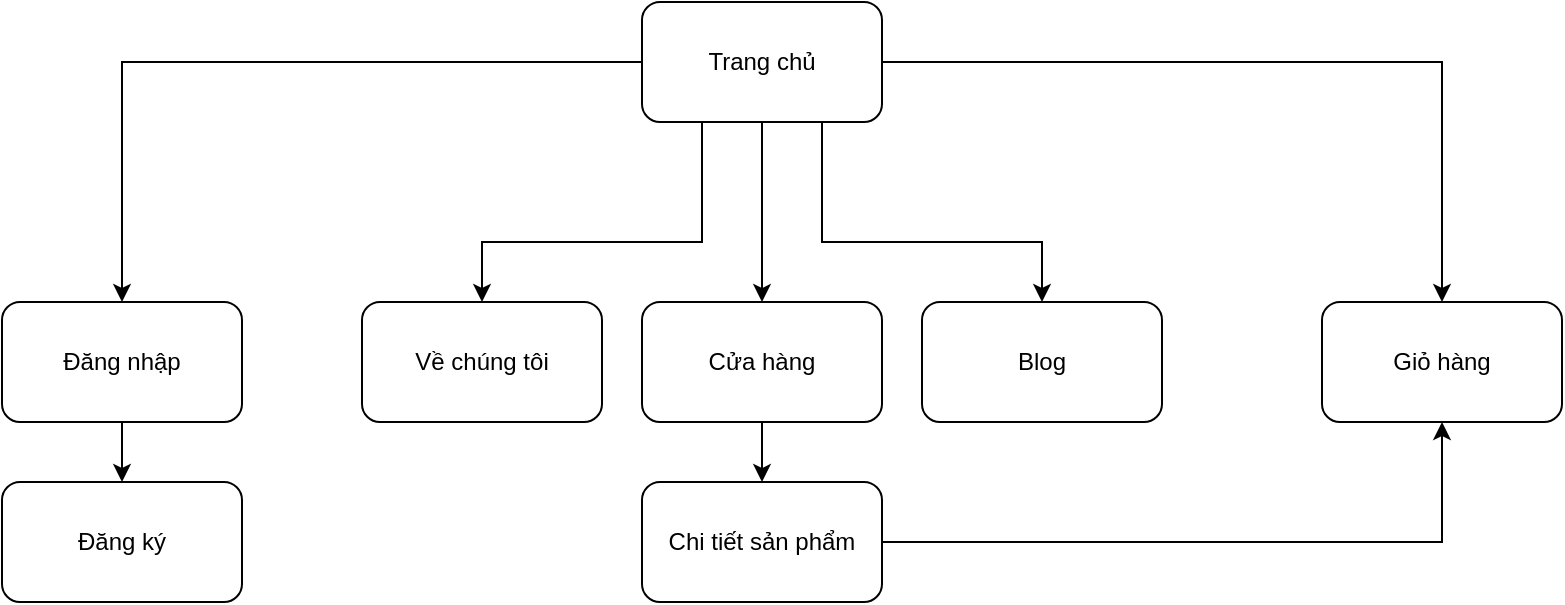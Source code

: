 <mxfile version="25.0.3">
  <diagram name="Page-1" id="y1dcnsFg_d3CUwbnYMlA">
    <mxGraphModel dx="1050" dy="522" grid="1" gridSize="10" guides="1" tooltips="1" connect="1" arrows="1" fold="1" page="1" pageScale="1" pageWidth="850" pageHeight="1100" math="0" shadow="0">
      <root>
        <mxCell id="0" />
        <mxCell id="1" parent="0" />
        <mxCell id="-Y9MwMZmBdwJIuJZQd_E-1" value="Trang chủ" style="rounded=1;whiteSpace=wrap;html=1;" vertex="1" parent="1">
          <mxGeometry x="380" y="100" width="120" height="60" as="geometry" />
        </mxCell>
        <mxCell id="-Y9MwMZmBdwJIuJZQd_E-2" value="" style="endArrow=classic;html=1;rounded=0;exitX=0;exitY=0.5;exitDx=0;exitDy=0;" edge="1" parent="1" source="-Y9MwMZmBdwJIuJZQd_E-1" target="-Y9MwMZmBdwJIuJZQd_E-3">
          <mxGeometry width="50" height="50" relative="1" as="geometry">
            <mxPoint x="400" y="300" as="sourcePoint" />
            <mxPoint x="80" y="280" as="targetPoint" />
            <Array as="points">
              <mxPoint x="120" y="130" />
            </Array>
          </mxGeometry>
        </mxCell>
        <mxCell id="-Y9MwMZmBdwJIuJZQd_E-3" value="Đăng nhập" style="rounded=1;whiteSpace=wrap;html=1;" vertex="1" parent="1">
          <mxGeometry x="60" y="250" width="120" height="60" as="geometry" />
        </mxCell>
        <mxCell id="-Y9MwMZmBdwJIuJZQd_E-4" value="" style="endArrow=classic;html=1;rounded=0;exitX=0.25;exitY=1;exitDx=0;exitDy=0;" edge="1" parent="1" source="-Y9MwMZmBdwJIuJZQd_E-1">
          <mxGeometry width="50" height="50" relative="1" as="geometry">
            <mxPoint x="400" y="300" as="sourcePoint" />
            <mxPoint x="300" y="250" as="targetPoint" />
            <Array as="points">
              <mxPoint x="410" y="220" />
              <mxPoint x="370" y="220" />
              <mxPoint x="300" y="220" />
            </Array>
          </mxGeometry>
        </mxCell>
        <mxCell id="-Y9MwMZmBdwJIuJZQd_E-5" value="" style="endArrow=classic;html=1;rounded=0;exitX=0.75;exitY=1;exitDx=0;exitDy=0;" edge="1" parent="1" source="-Y9MwMZmBdwJIuJZQd_E-1">
          <mxGeometry width="50" height="50" relative="1" as="geometry">
            <mxPoint x="420" y="170" as="sourcePoint" />
            <mxPoint x="580" y="250" as="targetPoint" />
            <Array as="points">
              <mxPoint x="470" y="220" />
              <mxPoint x="580" y="220" />
            </Array>
          </mxGeometry>
        </mxCell>
        <mxCell id="-Y9MwMZmBdwJIuJZQd_E-6" value="" style="endArrow=classic;html=1;rounded=0;exitX=0.5;exitY=1;exitDx=0;exitDy=0;" edge="1" parent="1" source="-Y9MwMZmBdwJIuJZQd_E-1">
          <mxGeometry width="50" height="50" relative="1" as="geometry">
            <mxPoint x="400" y="300" as="sourcePoint" />
            <mxPoint x="440" y="250" as="targetPoint" />
          </mxGeometry>
        </mxCell>
        <mxCell id="-Y9MwMZmBdwJIuJZQd_E-7" value="Về chúng tôi" style="rounded=1;whiteSpace=wrap;html=1;" vertex="1" parent="1">
          <mxGeometry x="240" y="250" width="120" height="60" as="geometry" />
        </mxCell>
        <mxCell id="-Y9MwMZmBdwJIuJZQd_E-8" value="Cửa hàng" style="rounded=1;whiteSpace=wrap;html=1;" vertex="1" parent="1">
          <mxGeometry x="380" y="250" width="120" height="60" as="geometry" />
        </mxCell>
        <mxCell id="-Y9MwMZmBdwJIuJZQd_E-9" value="Blog" style="rounded=1;whiteSpace=wrap;html=1;" vertex="1" parent="1">
          <mxGeometry x="520" y="250" width="120" height="60" as="geometry" />
        </mxCell>
        <mxCell id="-Y9MwMZmBdwJIuJZQd_E-10" value="" style="endArrow=classic;html=1;rounded=0;exitX=0.5;exitY=1;exitDx=0;exitDy=0;" edge="1" parent="1" source="-Y9MwMZmBdwJIuJZQd_E-8" target="-Y9MwMZmBdwJIuJZQd_E-11">
          <mxGeometry width="50" height="50" relative="1" as="geometry">
            <mxPoint x="400" y="300" as="sourcePoint" />
            <mxPoint x="580" y="350" as="targetPoint" />
          </mxGeometry>
        </mxCell>
        <mxCell id="-Y9MwMZmBdwJIuJZQd_E-11" value="Chi tiết sản phẩm" style="rounded=1;whiteSpace=wrap;html=1;" vertex="1" parent="1">
          <mxGeometry x="380" y="340" width="120" height="60" as="geometry" />
        </mxCell>
        <mxCell id="-Y9MwMZmBdwJIuJZQd_E-12" value="" style="endArrow=classic;html=1;rounded=0;exitX=1;exitY=0.5;exitDx=0;exitDy=0;" edge="1" parent="1" source="-Y9MwMZmBdwJIuJZQd_E-1">
          <mxGeometry width="50" height="50" relative="1" as="geometry">
            <mxPoint x="500" y="120" as="sourcePoint" />
            <mxPoint x="780" y="250" as="targetPoint" />
            <Array as="points">
              <mxPoint x="640" y="130" />
              <mxPoint x="780" y="130" />
            </Array>
          </mxGeometry>
        </mxCell>
        <mxCell id="-Y9MwMZmBdwJIuJZQd_E-13" value="Giỏ hàng" style="rounded=1;whiteSpace=wrap;html=1;" vertex="1" parent="1">
          <mxGeometry x="720" y="250" width="120" height="60" as="geometry" />
        </mxCell>
        <mxCell id="-Y9MwMZmBdwJIuJZQd_E-14" value="" style="endArrow=classic;html=1;rounded=0;exitX=0.5;exitY=1;exitDx=0;exitDy=0;" edge="1" parent="1" source="-Y9MwMZmBdwJIuJZQd_E-3" target="-Y9MwMZmBdwJIuJZQd_E-15">
          <mxGeometry width="50" height="50" relative="1" as="geometry">
            <mxPoint x="400" y="300" as="sourcePoint" />
            <mxPoint x="80" y="400" as="targetPoint" />
          </mxGeometry>
        </mxCell>
        <mxCell id="-Y9MwMZmBdwJIuJZQd_E-15" value="Đăng ký" style="rounded=1;whiteSpace=wrap;html=1;" vertex="1" parent="1">
          <mxGeometry x="60" y="340" width="120" height="60" as="geometry" />
        </mxCell>
        <mxCell id="-Y9MwMZmBdwJIuJZQd_E-16" value="" style="endArrow=classic;html=1;rounded=0;exitX=1;exitY=0.5;exitDx=0;exitDy=0;" edge="1" parent="1" source="-Y9MwMZmBdwJIuJZQd_E-11">
          <mxGeometry width="50" height="50" relative="1" as="geometry">
            <mxPoint x="830" y="430" as="sourcePoint" />
            <mxPoint x="780" y="310" as="targetPoint" />
            <Array as="points">
              <mxPoint x="780" y="370" />
            </Array>
          </mxGeometry>
        </mxCell>
      </root>
    </mxGraphModel>
  </diagram>
</mxfile>
